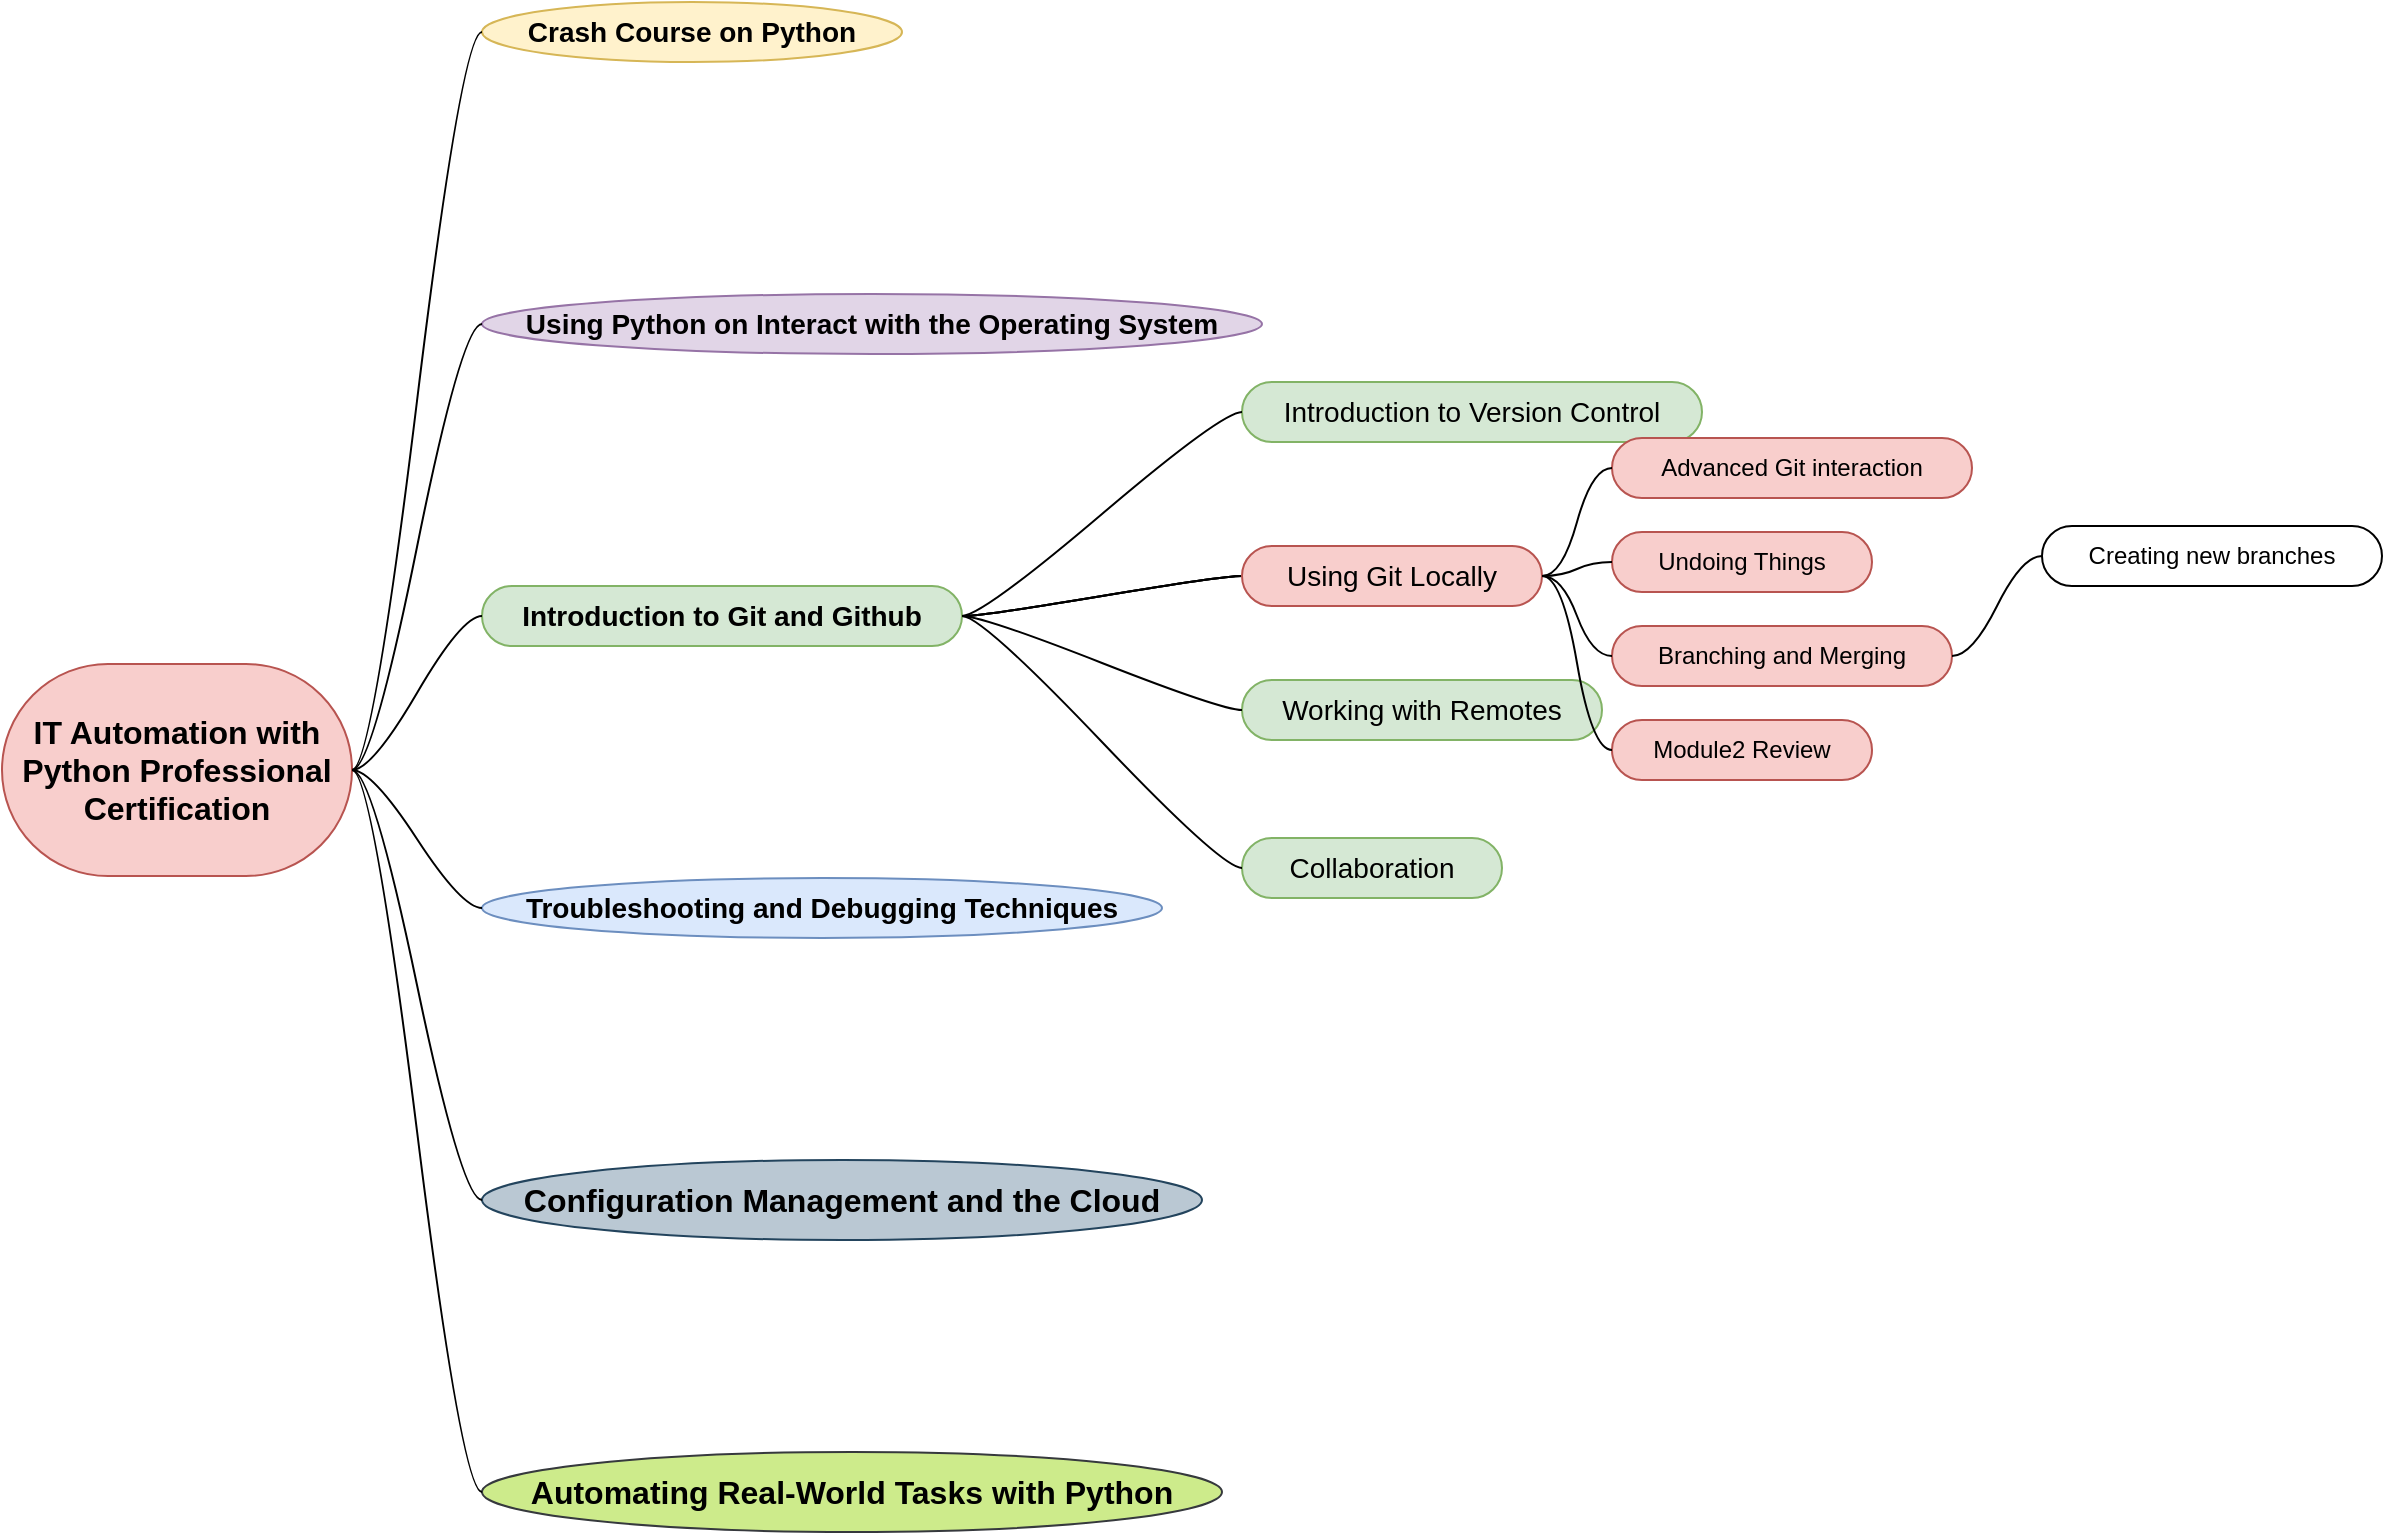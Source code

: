 <mxfile version="24.0.7" type="github">
  <diagram id="ofYes78XySD6svBbnEtc" name="mindmap">
    <mxGraphModel dx="954" dy="647" grid="1" gridSize="10" guides="1" tooltips="1" connect="1" arrows="1" fold="1" page="1" pageScale="1" pageWidth="1169" pageHeight="827" math="0" shadow="0">
      <root>
        <mxCell id="0" />
        <mxCell id="1" parent="0" />
        <mxCell id="7A9Nsc4ex4pMhRbyFMyU-11" value="&lt;span style=&quot;font-size: 16px; font-weight: 700;&quot;&gt;IT Automation with Python Professional Certification&lt;/span&gt;" style="whiteSpace=wrap;html=1;align=center;newEdgeStyle={&quot;edgeStyle&quot;:&quot;entityRelationEdgeStyle&quot;,&quot;startArrow&quot;:&quot;none&quot;,&quot;endArrow&quot;:&quot;none&quot;,&quot;segment&quot;:10,&quot;curved&quot;:1,&quot;sourcePerimeterSpacing&quot;:0,&quot;targetPerimeterSpacing&quot;:0};treeFolding=1;treeMoving=1;fillColor=#f8cecc;strokeColor=#b85450;rounded=1;arcSize=50;strokeWidth=1;autosize=1;spacing=4;flipV=1;flipH=1;" parent="1" vertex="1">
          <mxGeometry x="40" y="371" width="175" height="106" as="geometry" />
        </mxCell>
        <mxCell id="sSG0IadVRn5RAbSZcoSn-16" value="" style="edgeStyle=entityRelationEdgeStyle;startArrow=none;endArrow=none;segment=10;curved=1;sourcePerimeterSpacing=0;targetPerimeterSpacing=0;rounded=0;" parent="1" edge="1">
          <mxGeometry x="790" y="324" width="80" height="20" as="geometry">
            <mxPoint x="870" y="437.0" as="sourcePoint" />
          </mxGeometry>
        </mxCell>
        <mxCell id="sSG0IadVRn5RAbSZcoSn-18" value="" style="edgeStyle=entityRelationEdgeStyle;startArrow=none;endArrow=none;segment=10;curved=1;sourcePerimeterSpacing=0;targetPerimeterSpacing=0;rounded=0;" parent="1" edge="1">
          <mxGeometry x="790" y="530" width="80" height="20" as="geometry">
            <mxPoint x="870" y="437.0" as="sourcePoint" />
          </mxGeometry>
        </mxCell>
        <mxCell id="sSG0IadVRn5RAbSZcoSn-25" value="&lt;span style=&quot;font-size: 14px; font-weight: 700;&quot;&gt;Using Python on Interact with the Operating System&lt;/span&gt;" style="whiteSpace=wrap;html=1;rounded=1;arcSize=50;align=center;verticalAlign=middle;strokeWidth=1;autosize=1;spacing=4;treeFolding=1;treeMoving=1;newEdgeStyle={&quot;edgeStyle&quot;:&quot;entityRelationEdgeStyle&quot;,&quot;startArrow&quot;:&quot;none&quot;,&quot;endArrow&quot;:&quot;none&quot;,&quot;segment&quot;:10,&quot;curved&quot;:1,&quot;sourcePerimeterSpacing&quot;:0,&quot;targetPerimeterSpacing&quot;:0};fillColor=#e1d5e7;strokeColor=#9673a6;shape=ellipse;perimeter=ellipsePerimeter;" parent="1" vertex="1">
          <mxGeometry x="280" y="186" width="390" height="30" as="geometry" />
        </mxCell>
        <mxCell id="sSG0IadVRn5RAbSZcoSn-26" value="" style="edgeStyle=entityRelationEdgeStyle;startArrow=none;endArrow=none;segment=10;curved=1;sourcePerimeterSpacing=0;targetPerimeterSpacing=0;rounded=0;" parent="1" source="7A9Nsc4ex4pMhRbyFMyU-11" target="sSG0IadVRn5RAbSZcoSn-25" edge="1">
          <mxGeometry x="583" y="278" width="80" height="26" as="geometry" />
        </mxCell>
        <mxCell id="bFNeGJaWFLLYt5w_oQmf-9" value="" style="edgeStyle=entityRelationEdgeStyle;rounded=0;orthogonalLoop=1;jettySize=auto;html=1;startArrow=none;endArrow=none;segment=10;curved=1;sourcePerimeterSpacing=0;targetPerimeterSpacing=0;" parent="1" source="sSG0IadVRn5RAbSZcoSn-27" target="bFNeGJaWFLLYt5w_oQmf-8" edge="1">
          <mxGeometry relative="1" as="geometry" />
        </mxCell>
        <mxCell id="bFNeGJaWFLLYt5w_oQmf-10" value="" style="edgeStyle=entityRelationEdgeStyle;rounded=0;orthogonalLoop=1;jettySize=auto;html=1;startArrow=none;endArrow=none;segment=10;curved=1;sourcePerimeterSpacing=0;targetPerimeterSpacing=0;" parent="1" source="sSG0IadVRn5RAbSZcoSn-27" target="bFNeGJaWFLLYt5w_oQmf-8" edge="1">
          <mxGeometry relative="1" as="geometry" />
        </mxCell>
        <mxCell id="bFNeGJaWFLLYt5w_oQmf-11" value="" style="edgeStyle=entityRelationEdgeStyle;rounded=0;orthogonalLoop=1;jettySize=auto;html=1;startArrow=none;endArrow=none;segment=10;curved=1;sourcePerimeterSpacing=0;targetPerimeterSpacing=0;" parent="1" source="sSG0IadVRn5RAbSZcoSn-27" target="bFNeGJaWFLLYt5w_oQmf-8" edge="1">
          <mxGeometry relative="1" as="geometry" />
        </mxCell>
        <mxCell id="sSG0IadVRn5RAbSZcoSn-27" value="&lt;span style=&quot;font-size: 14px; font-weight: 700;&quot;&gt;Introduction to Git and Github&lt;/span&gt;" style="whiteSpace=wrap;html=1;rounded=1;arcSize=50;align=center;verticalAlign=middle;strokeWidth=1;autosize=1;spacing=4;treeFolding=1;treeMoving=1;newEdgeStyle={&quot;edgeStyle&quot;:&quot;entityRelationEdgeStyle&quot;,&quot;startArrow&quot;:&quot;none&quot;,&quot;endArrow&quot;:&quot;none&quot;,&quot;segment&quot;:10,&quot;curved&quot;:1,&quot;sourcePerimeterSpacing&quot;:0,&quot;targetPerimeterSpacing&quot;:0};fillColor=#d5e8d4;strokeColor=#82b366;" parent="1" vertex="1">
          <mxGeometry x="280" y="332" width="240" height="30" as="geometry" />
        </mxCell>
        <mxCell id="sSG0IadVRn5RAbSZcoSn-28" value="" style="edgeStyle=entityRelationEdgeStyle;startArrow=none;endArrow=none;segment=10;curved=1;sourcePerimeterSpacing=0;targetPerimeterSpacing=0;rounded=0;" parent="1" source="7A9Nsc4ex4pMhRbyFMyU-11" target="sSG0IadVRn5RAbSZcoSn-27" edge="1">
          <mxGeometry x="790" y="424" width="80" height="26" as="geometry" />
        </mxCell>
        <mxCell id="sSG0IadVRn5RAbSZcoSn-45" value="&lt;span style=&quot;font-size: 14px; font-weight: 700;&quot;&gt;Troubleshooting and Debugging Techniques&lt;/span&gt;" style="whiteSpace=wrap;html=1;rounded=1;arcSize=50;align=center;verticalAlign=middle;strokeWidth=1;autosize=1;spacing=4;treeFolding=1;treeMoving=1;newEdgeStyle={&quot;edgeStyle&quot;:&quot;entityRelationEdgeStyle&quot;,&quot;startArrow&quot;:&quot;none&quot;,&quot;endArrow&quot;:&quot;none&quot;,&quot;segment&quot;:10,&quot;curved&quot;:1,&quot;sourcePerimeterSpacing&quot;:0,&quot;targetPerimeterSpacing&quot;:0};fillColor=#dae8fc;strokeColor=#6c8ebf;shape=ellipse;perimeter=ellipsePerimeter;" parent="1" vertex="1">
          <mxGeometry x="280" y="478" width="340" height="30" as="geometry" />
        </mxCell>
        <mxCell id="sSG0IadVRn5RAbSZcoSn-46" value="" style="edgeStyle=entityRelationEdgeStyle;startArrow=none;endArrow=none;segment=10;curved=1;sourcePerimeterSpacing=0;targetPerimeterSpacing=0;rounded=0;" parent="1" source="7A9Nsc4ex4pMhRbyFMyU-11" target="sSG0IadVRn5RAbSZcoSn-45" edge="1">
          <mxGeometry x="295" y="411" width="80" height="26" as="geometry" />
        </mxCell>
        <mxCell id="sSG0IadVRn5RAbSZcoSn-47" value="&lt;span style=&quot;font-size: 16px; font-weight: 700;&quot;&gt;Configuration Management and the Cloud&lt;/span&gt;" style="whiteSpace=wrap;html=1;rounded=1;arcSize=50;align=center;verticalAlign=middle;strokeWidth=1;autosize=1;spacing=4;treeFolding=1;treeMoving=1;newEdgeStyle={&quot;edgeStyle&quot;:&quot;entityRelationEdgeStyle&quot;,&quot;startArrow&quot;:&quot;none&quot;,&quot;endArrow&quot;:&quot;none&quot;,&quot;segment&quot;:10,&quot;curved&quot;:1,&quot;sourcePerimeterSpacing&quot;:0,&quot;targetPerimeterSpacing&quot;:0};fillColor=#bac8d3;strokeColor=#23445d;shape=ellipse;perimeter=ellipsePerimeter;" parent="1" vertex="1">
          <mxGeometry x="280" y="619" width="360" height="40" as="geometry" />
        </mxCell>
        <mxCell id="sSG0IadVRn5RAbSZcoSn-48" value="" style="edgeStyle=entityRelationEdgeStyle;startArrow=none;endArrow=none;segment=10;curved=1;sourcePerimeterSpacing=0;targetPerimeterSpacing=0;rounded=0;" parent="1" source="7A9Nsc4ex4pMhRbyFMyU-11" target="sSG0IadVRn5RAbSZcoSn-47" edge="1">
          <mxGeometry x="295" y="411" width="80" height="26" as="geometry" />
        </mxCell>
        <mxCell id="sSG0IadVRn5RAbSZcoSn-49" value="&lt;span style=&quot;font-size: 14px; font-weight: 700;&quot;&gt;Crash Course on Python&lt;/span&gt;" style="whiteSpace=wrap;html=1;rounded=1;arcSize=50;align=center;verticalAlign=middle;strokeWidth=1;autosize=1;spacing=4;treeFolding=1;treeMoving=1;newEdgeStyle={&quot;edgeStyle&quot;:&quot;entityRelationEdgeStyle&quot;,&quot;startArrow&quot;:&quot;none&quot;,&quot;endArrow&quot;:&quot;none&quot;,&quot;segment&quot;:10,&quot;curved&quot;:1,&quot;sourcePerimeterSpacing&quot;:0,&quot;targetPerimeterSpacing&quot;:0};fillColor=#fff2cc;strokeColor=#d6b656;shape=ellipse;perimeter=ellipsePerimeter;" parent="1" vertex="1">
          <mxGeometry x="280" y="40" width="210" height="30" as="geometry" />
        </mxCell>
        <mxCell id="sSG0IadVRn5RAbSZcoSn-50" value="" style="edgeStyle=entityRelationEdgeStyle;startArrow=none;endArrow=none;segment=10;curved=1;sourcePerimeterSpacing=0;targetPerimeterSpacing=0;rounded=0;" parent="1" source="7A9Nsc4ex4pMhRbyFMyU-11" target="sSG0IadVRn5RAbSZcoSn-49" edge="1">
          <mxGeometry x="88" y="265" width="80" height="26" as="geometry" />
        </mxCell>
        <mxCell id="sSG0IadVRn5RAbSZcoSn-53" value="&lt;span style=&quot;font-size: 16px; font-weight: 700;&quot;&gt;Automating Real-World Tasks with Python&lt;/span&gt;" style="whiteSpace=wrap;html=1;rounded=1;arcSize=50;align=center;verticalAlign=middle;strokeWidth=1;autosize=1;spacing=4;treeFolding=1;treeMoving=1;newEdgeStyle={&quot;edgeStyle&quot;:&quot;entityRelationEdgeStyle&quot;,&quot;startArrow&quot;:&quot;none&quot;,&quot;endArrow&quot;:&quot;none&quot;,&quot;segment&quot;:10,&quot;curved&quot;:1,&quot;sourcePerimeterSpacing&quot;:0,&quot;targetPerimeterSpacing&quot;:0};fillColor=#cdeb8b;strokeColor=#36393d;shape=ellipse;perimeter=ellipsePerimeter;" parent="1" vertex="1">
          <mxGeometry x="280" y="765" width="370" height="40" as="geometry" />
        </mxCell>
        <mxCell id="sSG0IadVRn5RAbSZcoSn-54" value="" style="edgeStyle=entityRelationEdgeStyle;startArrow=none;endArrow=none;segment=10;curved=1;sourcePerimeterSpacing=0;targetPerimeterSpacing=0;rounded=0;" parent="1" source="7A9Nsc4ex4pMhRbyFMyU-11" target="sSG0IadVRn5RAbSZcoSn-53" edge="1">
          <mxGeometry x="295" y="411" width="80" height="26" as="geometry" />
        </mxCell>
        <mxCell id="bFNeGJaWFLLYt5w_oQmf-1" value="&lt;span style=&quot;font-size: 14px;&quot;&gt;Introduction to Version Control&lt;/span&gt;" style="whiteSpace=wrap;html=1;rounded=1;arcSize=50;align=center;verticalAlign=middle;strokeWidth=1;autosize=1;spacing=4;treeFolding=1;treeMoving=1;newEdgeStyle={&quot;edgeStyle&quot;:&quot;entityRelationEdgeStyle&quot;,&quot;startArrow&quot;:&quot;none&quot;,&quot;endArrow&quot;:&quot;none&quot;,&quot;segment&quot;:10,&quot;curved&quot;:1,&quot;sourcePerimeterSpacing&quot;:0,&quot;targetPerimeterSpacing&quot;:0};fillColor=#d5e8d4;strokeColor=#82b366;" parent="1" vertex="1">
          <mxGeometry x="660" y="230" width="230" height="30" as="geometry" />
        </mxCell>
        <mxCell id="bFNeGJaWFLLYt5w_oQmf-2" value="" style="edgeStyle=entityRelationEdgeStyle;startArrow=none;endArrow=none;segment=10;curved=1;sourcePerimeterSpacing=0;targetPerimeterSpacing=0;rounded=0;" parent="1" source="sSG0IadVRn5RAbSZcoSn-27" target="bFNeGJaWFLLYt5w_oQmf-1" edge="1">
          <mxGeometry x="600" y="334" width="80" height="26" as="geometry" />
        </mxCell>
        <mxCell id="bFNeGJaWFLLYt5w_oQmf-8" value="&lt;span style=&quot;font-size: 14px;&quot;&gt;Using Git Locally&lt;/span&gt;" style="whiteSpace=wrap;html=1;rounded=1;arcSize=50;align=center;verticalAlign=middle;strokeWidth=1;autosize=1;spacing=4;treeFolding=1;treeMoving=1;newEdgeStyle={&quot;edgeStyle&quot;:&quot;entityRelationEdgeStyle&quot;,&quot;startArrow&quot;:&quot;none&quot;,&quot;endArrow&quot;:&quot;none&quot;,&quot;segment&quot;:10,&quot;curved&quot;:1,&quot;sourcePerimeterSpacing&quot;:0,&quot;targetPerimeterSpacing&quot;:0};fillColor=#f8cecc;strokeColor=#b85450;" parent="1" vertex="1">
          <mxGeometry x="660" y="312" width="150" height="30" as="geometry" />
        </mxCell>
        <mxCell id="bFNeGJaWFLLYt5w_oQmf-13" value="&lt;span style=&quot;font-size: 14px;&quot;&gt;Working with Remotes&lt;/span&gt;" style="whiteSpace=wrap;html=1;rounded=1;arcSize=50;align=center;verticalAlign=middle;strokeWidth=1;autosize=1;spacing=4;treeFolding=1;treeMoving=1;newEdgeStyle={&quot;edgeStyle&quot;:&quot;entityRelationEdgeStyle&quot;,&quot;startArrow&quot;:&quot;none&quot;,&quot;endArrow&quot;:&quot;none&quot;,&quot;segment&quot;:10,&quot;curved&quot;:1,&quot;sourcePerimeterSpacing&quot;:0,&quot;targetPerimeterSpacing&quot;:0};fillColor=#d5e8d4;strokeColor=#82b366;" parent="1" vertex="1">
          <mxGeometry x="660" y="379" width="180" height="30" as="geometry" />
        </mxCell>
        <mxCell id="bFNeGJaWFLLYt5w_oQmf-14" value="" style="edgeStyle=entityRelationEdgeStyle;startArrow=none;endArrow=none;segment=10;curved=1;sourcePerimeterSpacing=0;targetPerimeterSpacing=0;rounded=0;" parent="1" source="sSG0IadVRn5RAbSZcoSn-27" target="bFNeGJaWFLLYt5w_oQmf-13" edge="1">
          <mxGeometry x="600" y="334" width="80" height="26" as="geometry" />
        </mxCell>
        <mxCell id="PBflZLoCEYWwPeGmd2yE-5" value="&lt;span style=&quot;font-size: 14px;&quot;&gt;Collaboration&lt;/span&gt;" style="whiteSpace=wrap;html=1;rounded=1;arcSize=50;align=center;verticalAlign=middle;strokeWidth=1;autosize=1;spacing=4;treeFolding=1;treeMoving=1;newEdgeStyle={&quot;edgeStyle&quot;:&quot;entityRelationEdgeStyle&quot;,&quot;startArrow&quot;:&quot;none&quot;,&quot;endArrow&quot;:&quot;none&quot;,&quot;segment&quot;:10,&quot;curved&quot;:1,&quot;sourcePerimeterSpacing&quot;:0,&quot;targetPerimeterSpacing&quot;:0};fillColor=#d5e8d4;strokeColor=#82b366;" parent="1" vertex="1">
          <mxGeometry x="660" y="458" width="130" height="30" as="geometry" />
        </mxCell>
        <mxCell id="PBflZLoCEYWwPeGmd2yE-6" value="" style="edgeStyle=entityRelationEdgeStyle;startArrow=none;endArrow=none;segment=10;curved=1;sourcePerimeterSpacing=0;targetPerimeterSpacing=0;rounded=0;" parent="1" source="sSG0IadVRn5RAbSZcoSn-27" target="PBflZLoCEYWwPeGmd2yE-5" edge="1">
          <mxGeometry x="600" y="334" width="80" height="26" as="geometry" />
        </mxCell>
        <mxCell id="a6SLfE--WiMAmOVfJzHM-1" value="Undoing Things" style="whiteSpace=wrap;html=1;rounded=1;arcSize=50;align=center;verticalAlign=middle;strokeWidth=1;autosize=1;spacing=4;treeFolding=1;treeMoving=1;newEdgeStyle={&quot;edgeStyle&quot;:&quot;entityRelationEdgeStyle&quot;,&quot;startArrow&quot;:&quot;none&quot;,&quot;endArrow&quot;:&quot;none&quot;,&quot;segment&quot;:10,&quot;curved&quot;:1,&quot;sourcePerimeterSpacing&quot;:0,&quot;targetPerimeterSpacing&quot;:0};fillColor=#f8cecc;strokeColor=#b85450;" parent="1" vertex="1">
          <mxGeometry x="845" y="305" width="130" height="30" as="geometry" />
        </mxCell>
        <mxCell id="a6SLfE--WiMAmOVfJzHM-2" value="" style="edgeStyle=entityRelationEdgeStyle;startArrow=none;endArrow=none;segment=10;curved=1;sourcePerimeterSpacing=0;targetPerimeterSpacing=0;rounded=0;" parent="1" source="bFNeGJaWFLLYt5w_oQmf-8" target="a6SLfE--WiMAmOVfJzHM-1" edge="1">
          <mxGeometry x="890" y="314" width="80" height="26" as="geometry" />
        </mxCell>
        <mxCell id="a6SLfE--WiMAmOVfJzHM-3" value="Branching and Merging" style="whiteSpace=wrap;html=1;rounded=1;arcSize=50;align=center;verticalAlign=middle;strokeWidth=1;autosize=1;spacing=4;treeFolding=1;treeMoving=1;newEdgeStyle={&quot;edgeStyle&quot;:&quot;entityRelationEdgeStyle&quot;,&quot;startArrow&quot;:&quot;none&quot;,&quot;endArrow&quot;:&quot;none&quot;,&quot;segment&quot;:10,&quot;curved&quot;:1,&quot;sourcePerimeterSpacing&quot;:0,&quot;targetPerimeterSpacing&quot;:0};fillColor=#f8cecc;strokeColor=#b85450;" parent="1" vertex="1">
          <mxGeometry x="845" y="352" width="170" height="30" as="geometry" />
        </mxCell>
        <mxCell id="a6SLfE--WiMAmOVfJzHM-4" value="" style="edgeStyle=entityRelationEdgeStyle;startArrow=none;endArrow=none;segment=10;curved=1;sourcePerimeterSpacing=0;targetPerimeterSpacing=0;rounded=0;" parent="1" source="bFNeGJaWFLLYt5w_oQmf-8" target="a6SLfE--WiMAmOVfJzHM-3" edge="1">
          <mxGeometry x="890" y="314" width="80" height="26" as="geometry" />
        </mxCell>
        <mxCell id="a6SLfE--WiMAmOVfJzHM-5" value="Advanced Git interaction" style="whiteSpace=wrap;html=1;rounded=1;arcSize=50;align=center;verticalAlign=middle;strokeWidth=1;autosize=1;spacing=4;treeFolding=1;treeMoving=1;newEdgeStyle={&quot;edgeStyle&quot;:&quot;entityRelationEdgeStyle&quot;,&quot;startArrow&quot;:&quot;none&quot;,&quot;endArrow&quot;:&quot;none&quot;,&quot;segment&quot;:10,&quot;curved&quot;:1,&quot;sourcePerimeterSpacing&quot;:0,&quot;targetPerimeterSpacing&quot;:0};fillColor=#f8cecc;strokeColor=#b85450;" parent="1" vertex="1">
          <mxGeometry x="845" y="258" width="180" height="30" as="geometry" />
        </mxCell>
        <mxCell id="a6SLfE--WiMAmOVfJzHM-6" value="" style="edgeStyle=entityRelationEdgeStyle;startArrow=none;endArrow=none;segment=10;curved=1;sourcePerimeterSpacing=0;targetPerimeterSpacing=0;rounded=0;" parent="1" source="bFNeGJaWFLLYt5w_oQmf-8" target="a6SLfE--WiMAmOVfJzHM-5" edge="1">
          <mxGeometry x="890" y="314" width="80" height="26" as="geometry" />
        </mxCell>
        <mxCell id="a6SLfE--WiMAmOVfJzHM-7" value="Module2 Review" style="whiteSpace=wrap;html=1;rounded=1;arcSize=50;align=center;verticalAlign=middle;strokeWidth=1;autosize=1;spacing=4;treeFolding=1;treeMoving=1;newEdgeStyle={&quot;edgeStyle&quot;:&quot;entityRelationEdgeStyle&quot;,&quot;startArrow&quot;:&quot;none&quot;,&quot;endArrow&quot;:&quot;none&quot;,&quot;segment&quot;:10,&quot;curved&quot;:1,&quot;sourcePerimeterSpacing&quot;:0,&quot;targetPerimeterSpacing&quot;:0};fillColor=#f8cecc;strokeColor=#b85450;" parent="1" vertex="1">
          <mxGeometry x="845" y="399" width="130" height="30" as="geometry" />
        </mxCell>
        <mxCell id="a6SLfE--WiMAmOVfJzHM-8" value="" style="edgeStyle=entityRelationEdgeStyle;startArrow=none;endArrow=none;segment=10;curved=1;sourcePerimeterSpacing=0;targetPerimeterSpacing=0;rounded=0;" parent="1" source="bFNeGJaWFLLYt5w_oQmf-8" target="a6SLfE--WiMAmOVfJzHM-7" edge="1">
          <mxGeometry x="890" y="314" width="80" height="26" as="geometry" />
        </mxCell>
        <mxCell id="3odJEiI3tvhi8D3oT7bD-3" value="Creating new branches" style="whiteSpace=wrap;html=1;rounded=1;arcSize=50;align=center;verticalAlign=middle;strokeWidth=1;autosize=1;spacing=4;treeFolding=1;treeMoving=1;newEdgeStyle={&quot;edgeStyle&quot;:&quot;entityRelationEdgeStyle&quot;,&quot;startArrow&quot;:&quot;none&quot;,&quot;endArrow&quot;:&quot;none&quot;,&quot;segment&quot;:10,&quot;curved&quot;:1,&quot;sourcePerimeterSpacing&quot;:0,&quot;targetPerimeterSpacing&quot;:0};" vertex="1" parent="1">
          <mxGeometry x="1060" y="302" width="170" height="30" as="geometry" />
        </mxCell>
        <mxCell id="3odJEiI3tvhi8D3oT7bD-4" value="" style="edgeStyle=entityRelationEdgeStyle;startArrow=none;endArrow=none;segment=10;curved=1;sourcePerimeterSpacing=0;targetPerimeterSpacing=0;rounded=0;" edge="1" target="3odJEiI3tvhi8D3oT7bD-3" parent="1" source="a6SLfE--WiMAmOVfJzHM-3">
          <mxGeometry x="1095" y="354" width="80" height="26" as="geometry" />
        </mxCell>
      </root>
    </mxGraphModel>
  </diagram>
</mxfile>

